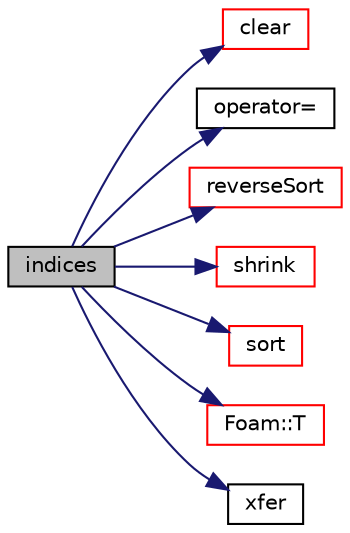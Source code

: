 digraph "indices"
{
  bgcolor="transparent";
  edge [fontname="Helvetica",fontsize="10",labelfontname="Helvetica",labelfontsize="10"];
  node [fontname="Helvetica",fontsize="10",shape=record];
  rankdir="LR";
  Node1 [label="indices",height=0.2,width=0.4,color="black", fillcolor="grey75", style="filled", fontcolor="black"];
  Node1 -> Node2 [color="midnightblue",fontsize="10",style="solid",fontname="Helvetica"];
  Node2 [label="clear",height=0.2,width=0.4,color="red",URL="$a02451.html#ac8bb3912a3ce86b15842e79d0b421204",tooltip="Clear the list and the indices. "];
  Node1 -> Node3 [color="midnightblue",fontsize="10",style="solid",fontname="Helvetica"];
  Node3 [label="operator=",height=0.2,width=0.4,color="black",URL="$a02451.html#a7063d7d45379d3c474db62b47df45eea",tooltip="Assignment of all entries to the given value. "];
  Node1 -> Node4 [color="midnightblue",fontsize="10",style="solid",fontname="Helvetica"];
  Node4 [label="reverseSort",height=0.2,width=0.4,color="red",URL="$a02451.html#a9ce3c2209a04ed8ea34d7b82ce913219",tooltip="Reverse (stable) sort the list. "];
  Node1 -> Node5 [color="midnightblue",fontsize="10",style="solid",fontname="Helvetica"];
  Node5 [label="shrink",height=0.2,width=0.4,color="red",URL="$a02451.html#abe205554c95d06a113068ce24f65e327",tooltip="Clear the indices and return a reference to the underlying List. "];
  Node1 -> Node6 [color="midnightblue",fontsize="10",style="solid",fontname="Helvetica"];
  Node6 [label="sort",height=0.2,width=0.4,color="red",URL="$a02451.html#a47fdc9eea42b6975cdc835bb2e08810e",tooltip="(stable) sort the list (if changed after construction time) "];
  Node1 -> Node7 [color="midnightblue",fontsize="10",style="solid",fontname="Helvetica"];
  Node7 [label="Foam::T",height=0.2,width=0.4,color="red",URL="$a10974.html#ae57fda0abb14bb0944947c463c6e09d4"];
  Node1 -> Node8 [color="midnightblue",fontsize="10",style="solid",fontname="Helvetica"];
  Node8 [label="xfer",height=0.2,width=0.4,color="black",URL="$a02451.html#a48f43ee271fb2edb0fb241b72af0e59c",tooltip="Transfer contents to the Xfer container as a plain List. "];
}
